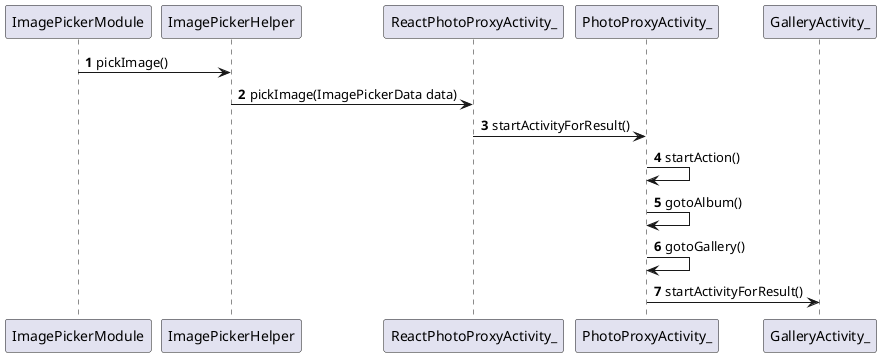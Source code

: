 @startuml
'https://plantuml.com/sequence-diagram

autonumber

ImagePickerModule -> ImagePickerHelper: pickImage()
ImagePickerHelper -> ReactPhotoProxyActivity_ : pickImage(ImagePickerData data)
ReactPhotoProxyActivity_ -> PhotoProxyActivity_:startActivityForResult()
PhotoProxyActivity_ -> PhotoProxyActivity_: startAction()
PhotoProxyActivity_ -> PhotoProxyActivity_ : gotoAlbum()
PhotoProxyActivity_ -> PhotoProxyActivity_ : gotoGallery()
PhotoProxyActivity_ -> GalleryActivity_ : startActivityForResult()


@enduml